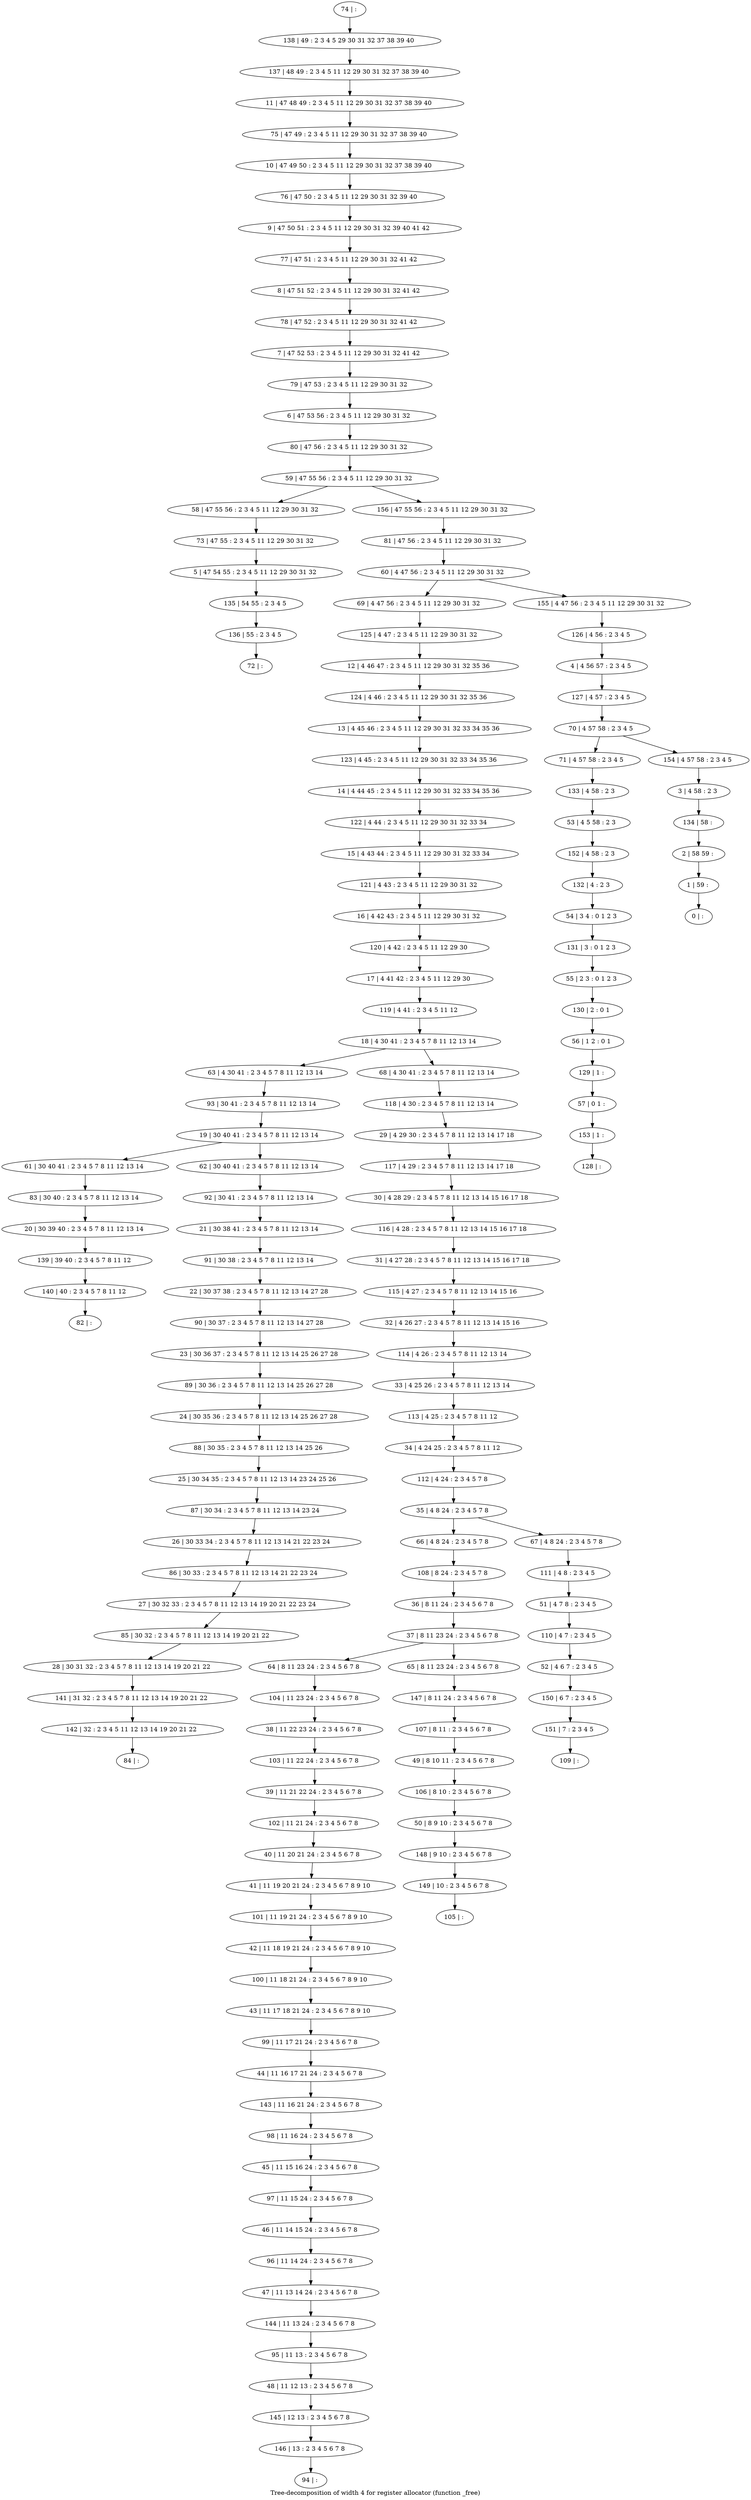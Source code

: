 digraph G {
graph [label="Tree-decomposition of width 4 for register allocator (function _free)"]
0[label="0 | : "];
1[label="1 | 59 : "];
2[label="2 | 58 59 : "];
3[label="3 | 4 58 : 2 3 "];
4[label="4 | 4 56 57 : 2 3 4 5 "];
5[label="5 | 47 54 55 : 2 3 4 5 11 12 29 30 31 32 "];
6[label="6 | 47 53 56 : 2 3 4 5 11 12 29 30 31 32 "];
7[label="7 | 47 52 53 : 2 3 4 5 11 12 29 30 31 32 41 42 "];
8[label="8 | 47 51 52 : 2 3 4 5 11 12 29 30 31 32 41 42 "];
9[label="9 | 47 50 51 : 2 3 4 5 11 12 29 30 31 32 39 40 41 42 "];
10[label="10 | 47 49 50 : 2 3 4 5 11 12 29 30 31 32 37 38 39 40 "];
11[label="11 | 47 48 49 : 2 3 4 5 11 12 29 30 31 32 37 38 39 40 "];
12[label="12 | 4 46 47 : 2 3 4 5 11 12 29 30 31 32 35 36 "];
13[label="13 | 4 45 46 : 2 3 4 5 11 12 29 30 31 32 33 34 35 36 "];
14[label="14 | 4 44 45 : 2 3 4 5 11 12 29 30 31 32 33 34 35 36 "];
15[label="15 | 4 43 44 : 2 3 4 5 11 12 29 30 31 32 33 34 "];
16[label="16 | 4 42 43 : 2 3 4 5 11 12 29 30 31 32 "];
17[label="17 | 4 41 42 : 2 3 4 5 11 12 29 30 "];
18[label="18 | 4 30 41 : 2 3 4 5 7 8 11 12 13 14 "];
19[label="19 | 30 40 41 : 2 3 4 5 7 8 11 12 13 14 "];
20[label="20 | 30 39 40 : 2 3 4 5 7 8 11 12 13 14 "];
21[label="21 | 30 38 41 : 2 3 4 5 7 8 11 12 13 14 "];
22[label="22 | 30 37 38 : 2 3 4 5 7 8 11 12 13 14 27 28 "];
23[label="23 | 30 36 37 : 2 3 4 5 7 8 11 12 13 14 25 26 27 28 "];
24[label="24 | 30 35 36 : 2 3 4 5 7 8 11 12 13 14 25 26 27 28 "];
25[label="25 | 30 34 35 : 2 3 4 5 7 8 11 12 13 14 23 24 25 26 "];
26[label="26 | 30 33 34 : 2 3 4 5 7 8 11 12 13 14 21 22 23 24 "];
27[label="27 | 30 32 33 : 2 3 4 5 7 8 11 12 13 14 19 20 21 22 23 24 "];
28[label="28 | 30 31 32 : 2 3 4 5 7 8 11 12 13 14 19 20 21 22 "];
29[label="29 | 4 29 30 : 2 3 4 5 7 8 11 12 13 14 17 18 "];
30[label="30 | 4 28 29 : 2 3 4 5 7 8 11 12 13 14 15 16 17 18 "];
31[label="31 | 4 27 28 : 2 3 4 5 7 8 11 12 13 14 15 16 17 18 "];
32[label="32 | 4 26 27 : 2 3 4 5 7 8 11 12 13 14 15 16 "];
33[label="33 | 4 25 26 : 2 3 4 5 7 8 11 12 13 14 "];
34[label="34 | 4 24 25 : 2 3 4 5 7 8 11 12 "];
35[label="35 | 4 8 24 : 2 3 4 5 7 8 "];
36[label="36 | 8 11 24 : 2 3 4 5 6 7 8 "];
37[label="37 | 8 11 23 24 : 2 3 4 5 6 7 8 "];
38[label="38 | 11 22 23 24 : 2 3 4 5 6 7 8 "];
39[label="39 | 11 21 22 24 : 2 3 4 5 6 7 8 "];
40[label="40 | 11 20 21 24 : 2 3 4 5 6 7 8 "];
41[label="41 | 11 19 20 21 24 : 2 3 4 5 6 7 8 9 10 "];
42[label="42 | 11 18 19 21 24 : 2 3 4 5 6 7 8 9 10 "];
43[label="43 | 11 17 18 21 24 : 2 3 4 5 6 7 8 9 10 "];
44[label="44 | 11 16 17 21 24 : 2 3 4 5 6 7 8 "];
45[label="45 | 11 15 16 24 : 2 3 4 5 6 7 8 "];
46[label="46 | 11 14 15 24 : 2 3 4 5 6 7 8 "];
47[label="47 | 11 13 14 24 : 2 3 4 5 6 7 8 "];
48[label="48 | 11 12 13 : 2 3 4 5 6 7 8 "];
49[label="49 | 8 10 11 : 2 3 4 5 6 7 8 "];
50[label="50 | 8 9 10 : 2 3 4 5 6 7 8 "];
51[label="51 | 4 7 8 : 2 3 4 5 "];
52[label="52 | 4 6 7 : 2 3 4 5 "];
53[label="53 | 4 5 58 : 2 3 "];
54[label="54 | 3 4 : 0 1 2 3 "];
55[label="55 | 2 3 : 0 1 2 3 "];
56[label="56 | 1 2 : 0 1 "];
57[label="57 | 0 1 : "];
58[label="58 | 47 55 56 : 2 3 4 5 11 12 29 30 31 32 "];
59[label="59 | 47 55 56 : 2 3 4 5 11 12 29 30 31 32 "];
60[label="60 | 4 47 56 : 2 3 4 5 11 12 29 30 31 32 "];
61[label="61 | 30 40 41 : 2 3 4 5 7 8 11 12 13 14 "];
62[label="62 | 30 40 41 : 2 3 4 5 7 8 11 12 13 14 "];
63[label="63 | 4 30 41 : 2 3 4 5 7 8 11 12 13 14 "];
64[label="64 | 8 11 23 24 : 2 3 4 5 6 7 8 "];
65[label="65 | 8 11 23 24 : 2 3 4 5 6 7 8 "];
66[label="66 | 4 8 24 : 2 3 4 5 7 8 "];
67[label="67 | 4 8 24 : 2 3 4 5 7 8 "];
68[label="68 | 4 30 41 : 2 3 4 5 7 8 11 12 13 14 "];
69[label="69 | 4 47 56 : 2 3 4 5 11 12 29 30 31 32 "];
70[label="70 | 4 57 58 : 2 3 4 5 "];
71[label="71 | 4 57 58 : 2 3 4 5 "];
72[label="72 | : "];
73[label="73 | 47 55 : 2 3 4 5 11 12 29 30 31 32 "];
74[label="74 | : "];
75[label="75 | 47 49 : 2 3 4 5 11 12 29 30 31 32 37 38 39 40 "];
76[label="76 | 47 50 : 2 3 4 5 11 12 29 30 31 32 39 40 "];
77[label="77 | 47 51 : 2 3 4 5 11 12 29 30 31 32 41 42 "];
78[label="78 | 47 52 : 2 3 4 5 11 12 29 30 31 32 41 42 "];
79[label="79 | 47 53 : 2 3 4 5 11 12 29 30 31 32 "];
80[label="80 | 47 56 : 2 3 4 5 11 12 29 30 31 32 "];
81[label="81 | 47 56 : 2 3 4 5 11 12 29 30 31 32 "];
82[label="82 | : "];
83[label="83 | 30 40 : 2 3 4 5 7 8 11 12 13 14 "];
84[label="84 | : "];
85[label="85 | 30 32 : 2 3 4 5 7 8 11 12 13 14 19 20 21 22 "];
86[label="86 | 30 33 : 2 3 4 5 7 8 11 12 13 14 21 22 23 24 "];
87[label="87 | 30 34 : 2 3 4 5 7 8 11 12 13 14 23 24 "];
88[label="88 | 30 35 : 2 3 4 5 7 8 11 12 13 14 25 26 "];
89[label="89 | 30 36 : 2 3 4 5 7 8 11 12 13 14 25 26 27 28 "];
90[label="90 | 30 37 : 2 3 4 5 7 8 11 12 13 14 27 28 "];
91[label="91 | 30 38 : 2 3 4 5 7 8 11 12 13 14 "];
92[label="92 | 30 41 : 2 3 4 5 7 8 11 12 13 14 "];
93[label="93 | 30 41 : 2 3 4 5 7 8 11 12 13 14 "];
94[label="94 | : "];
95[label="95 | 11 13 : 2 3 4 5 6 7 8 "];
96[label="96 | 11 14 24 : 2 3 4 5 6 7 8 "];
97[label="97 | 11 15 24 : 2 3 4 5 6 7 8 "];
98[label="98 | 11 16 24 : 2 3 4 5 6 7 8 "];
99[label="99 | 11 17 21 24 : 2 3 4 5 6 7 8 "];
100[label="100 | 11 18 21 24 : 2 3 4 5 6 7 8 9 10 "];
101[label="101 | 11 19 21 24 : 2 3 4 5 6 7 8 9 10 "];
102[label="102 | 11 21 24 : 2 3 4 5 6 7 8 "];
103[label="103 | 11 22 24 : 2 3 4 5 6 7 8 "];
104[label="104 | 11 23 24 : 2 3 4 5 6 7 8 "];
105[label="105 | : "];
106[label="106 | 8 10 : 2 3 4 5 6 7 8 "];
107[label="107 | 8 11 : 2 3 4 5 6 7 8 "];
108[label="108 | 8 24 : 2 3 4 5 7 8 "];
109[label="109 | : "];
110[label="110 | 4 7 : 2 3 4 5 "];
111[label="111 | 4 8 : 2 3 4 5 "];
112[label="112 | 4 24 : 2 3 4 5 7 8 "];
113[label="113 | 4 25 : 2 3 4 5 7 8 11 12 "];
114[label="114 | 4 26 : 2 3 4 5 7 8 11 12 13 14 "];
115[label="115 | 4 27 : 2 3 4 5 7 8 11 12 13 14 15 16 "];
116[label="116 | 4 28 : 2 3 4 5 7 8 11 12 13 14 15 16 17 18 "];
117[label="117 | 4 29 : 2 3 4 5 7 8 11 12 13 14 17 18 "];
118[label="118 | 4 30 : 2 3 4 5 7 8 11 12 13 14 "];
119[label="119 | 4 41 : 2 3 4 5 11 12 "];
120[label="120 | 4 42 : 2 3 4 5 11 12 29 30 "];
121[label="121 | 4 43 : 2 3 4 5 11 12 29 30 31 32 "];
122[label="122 | 4 44 : 2 3 4 5 11 12 29 30 31 32 33 34 "];
123[label="123 | 4 45 : 2 3 4 5 11 12 29 30 31 32 33 34 35 36 "];
124[label="124 | 4 46 : 2 3 4 5 11 12 29 30 31 32 35 36 "];
125[label="125 | 4 47 : 2 3 4 5 11 12 29 30 31 32 "];
126[label="126 | 4 56 : 2 3 4 5 "];
127[label="127 | 4 57 : 2 3 4 5 "];
128[label="128 | : "];
129[label="129 | 1 : "];
130[label="130 | 2 : 0 1 "];
131[label="131 | 3 : 0 1 2 3 "];
132[label="132 | 4 : 2 3 "];
133[label="133 | 4 58 : 2 3 "];
134[label="134 | 58 : "];
135[label="135 | 54 55 : 2 3 4 5 "];
136[label="136 | 55 : 2 3 4 5 "];
137[label="137 | 48 49 : 2 3 4 5 11 12 29 30 31 32 37 38 39 40 "];
138[label="138 | 49 : 2 3 4 5 29 30 31 32 37 38 39 40 "];
139[label="139 | 39 40 : 2 3 4 5 7 8 11 12 "];
140[label="140 | 40 : 2 3 4 5 7 8 11 12 "];
141[label="141 | 31 32 : 2 3 4 5 7 8 11 12 13 14 19 20 21 22 "];
142[label="142 | 32 : 2 3 4 5 11 12 13 14 19 20 21 22 "];
143[label="143 | 11 16 21 24 : 2 3 4 5 6 7 8 "];
144[label="144 | 11 13 24 : 2 3 4 5 6 7 8 "];
145[label="145 | 12 13 : 2 3 4 5 6 7 8 "];
146[label="146 | 13 : 2 3 4 5 6 7 8 "];
147[label="147 | 8 11 24 : 2 3 4 5 6 7 8 "];
148[label="148 | 9 10 : 2 3 4 5 6 7 8 "];
149[label="149 | 10 : 2 3 4 5 6 7 8 "];
150[label="150 | 6 7 : 2 3 4 5 "];
151[label="151 | 7 : 2 3 4 5 "];
152[label="152 | 4 58 : 2 3 "];
153[label="153 | 1 : "];
154[label="154 | 4 57 58 : 2 3 4 5 "];
155[label="155 | 4 47 56 : 2 3 4 5 11 12 29 30 31 32 "];
156[label="156 | 47 55 56 : 2 3 4 5 11 12 29 30 31 32 "];
36->37 ;
40->41 ;
19->61 ;
19->62 ;
18->63 ;
37->64 ;
37->65 ;
35->66 ;
35->67 ;
18->68 ;
73->5 ;
58->73 ;
83->20 ;
61->83 ;
85->28 ;
27->85 ;
86->27 ;
26->86 ;
87->26 ;
25->87 ;
88->25 ;
24->88 ;
89->24 ;
23->89 ;
90->23 ;
22->90 ;
91->22 ;
21->91 ;
92->21 ;
62->92 ;
93->19 ;
63->93 ;
95->48 ;
96->47 ;
46->96 ;
97->46 ;
45->97 ;
98->45 ;
99->44 ;
43->99 ;
100->43 ;
42->100 ;
101->42 ;
41->101 ;
102->40 ;
39->102 ;
103->39 ;
38->103 ;
104->38 ;
64->104 ;
106->50 ;
49->106 ;
107->49 ;
108->36 ;
66->108 ;
110->52 ;
51->110 ;
111->51 ;
67->111 ;
112->35 ;
34->112 ;
113->34 ;
33->113 ;
114->33 ;
32->114 ;
115->32 ;
31->115 ;
116->31 ;
30->116 ;
117->30 ;
29->117 ;
118->29 ;
68->118 ;
119->18 ;
17->119 ;
120->17 ;
16->120 ;
121->16 ;
15->121 ;
122->15 ;
14->122 ;
123->14 ;
13->123 ;
124->13 ;
12->124 ;
125->12 ;
69->125 ;
129->57 ;
56->129 ;
130->56 ;
55->130 ;
131->55 ;
54->131 ;
132->54 ;
133->53 ;
71->133 ;
5->135 ;
136->72 ;
135->136 ;
20->139 ;
140->82 ;
139->140 ;
28->141 ;
142->84 ;
141->142 ;
143->98 ;
44->143 ;
144->95 ;
47->144 ;
48->145 ;
146->94 ;
145->146 ;
147->107 ;
65->147 ;
50->148 ;
149->105 ;
148->149 ;
52->150 ;
151->109 ;
150->151 ;
152->132 ;
53->152 ;
153->128 ;
57->153 ;
74->138 ;
138->137 ;
137->11 ;
11->75 ;
75->10 ;
10->76 ;
76->9 ;
9->77 ;
77->8 ;
8->78 ;
78->7 ;
7->79 ;
79->6 ;
6->80 ;
80->59 ;
81->60 ;
126->4 ;
4->127 ;
127->70 ;
3->134 ;
134->2 ;
2->1 ;
1->0 ;
154->3 ;
155->126 ;
156->81 ;
70->71 ;
70->154 ;
60->69 ;
60->155 ;
59->58 ;
59->156 ;
}

